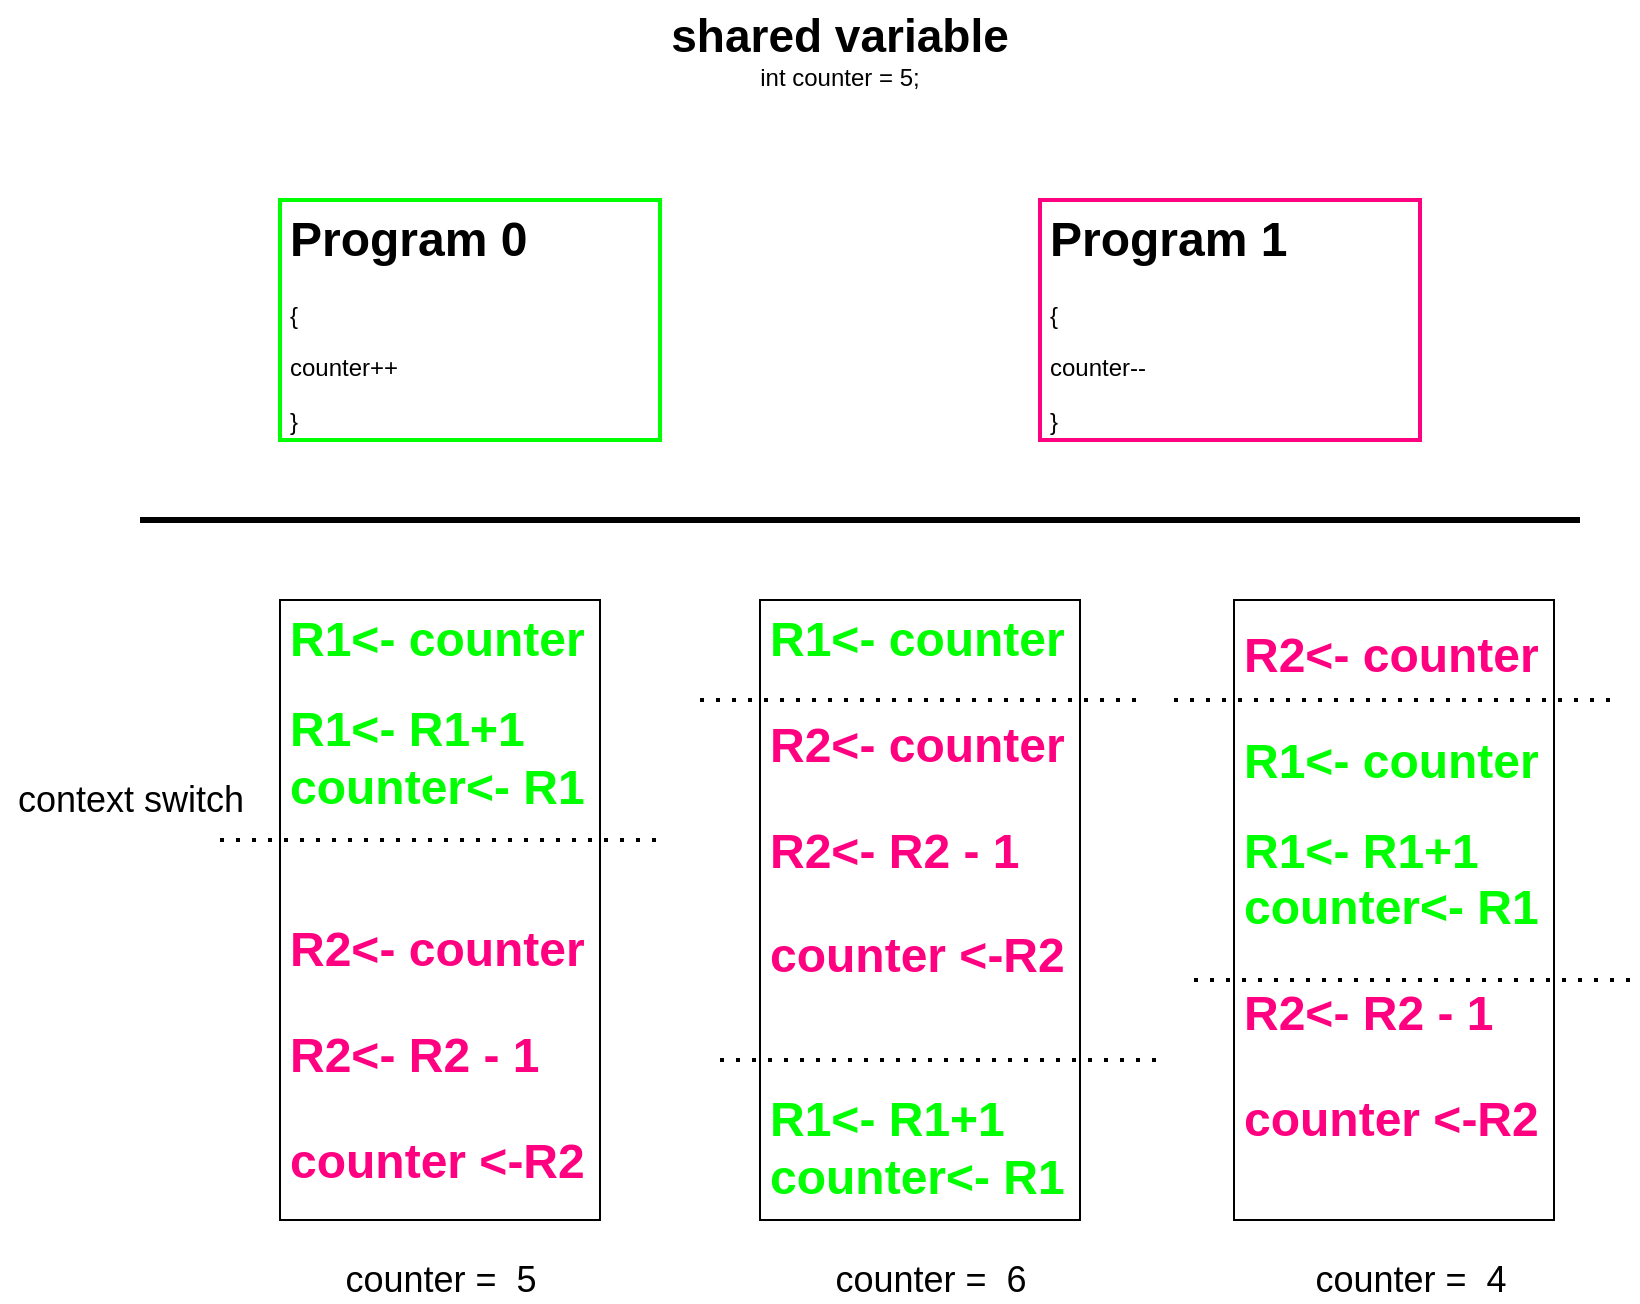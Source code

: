 <mxfile version="13.5.8" type="github">
  <diagram id="Qftj_Ea1jsQ4KlAfb1fA" name="Page-1">
    <mxGraphModel dx="2066" dy="1105" grid="1" gridSize="10" guides="1" tooltips="1" connect="1" arrows="1" fold="1" page="1" pageScale="1" pageWidth="827" pageHeight="1169" math="0" shadow="0">
      <root>
        <mxCell id="0" />
        <mxCell id="1" parent="0" />
        <mxCell id="xHG6-vlVzaJoteajogRv-1" value="&lt;h1&gt;Program 0&lt;/h1&gt;&lt;p&gt;{&lt;/p&gt;&lt;p&gt;counter++&lt;/p&gt;&lt;p&gt;}&lt;/p&gt;" style="text;html=1;fillColor=none;spacing=5;spacingTop=-20;whiteSpace=wrap;overflow=hidden;rounded=0;strokeColor=#00FF00;strokeWidth=2;" vertex="1" parent="1">
          <mxGeometry x="150" y="240" width="190" height="120" as="geometry" />
        </mxCell>
        <mxCell id="xHG6-vlVzaJoteajogRv-2" value="&lt;h1&gt;Program 1&lt;/h1&gt;&lt;p&gt;{&lt;/p&gt;&lt;p&gt;counter--&lt;/p&gt;&lt;p&gt;}&lt;/p&gt;" style="text;html=1;fillColor=none;spacing=5;spacingTop=-20;whiteSpace=wrap;overflow=hidden;rounded=0;strokeWidth=2;strokeColor=#FF0080;" vertex="1" parent="1">
          <mxGeometry x="530" y="240" width="190" height="120" as="geometry" />
        </mxCell>
        <mxCell id="xHG6-vlVzaJoteajogRv-3" value="&lt;font style=&quot;font-size: 23px&quot;&gt;&lt;b&gt;shared variable&lt;br&gt;&lt;/b&gt;&lt;/font&gt;int counter = 5;" style="text;html=1;strokeColor=none;fillColor=none;align=center;verticalAlign=middle;whiteSpace=wrap;rounded=0;" vertex="1" parent="1">
          <mxGeometry x="330" y="140" width="200" height="50" as="geometry" />
        </mxCell>
        <mxCell id="xHG6-vlVzaJoteajogRv-4" value="" style="endArrow=none;html=1;strokeWidth=3;" edge="1" parent="1">
          <mxGeometry width="50" height="50" relative="1" as="geometry">
            <mxPoint x="80" y="400" as="sourcePoint" />
            <mxPoint x="800" y="400" as="targetPoint" />
          </mxGeometry>
        </mxCell>
        <mxCell id="xHG6-vlVzaJoteajogRv-5" value="&lt;h1&gt;&lt;font color=&quot;#00ff00&quot;&gt;R1&amp;lt;- counter&lt;/font&gt;&lt;/h1&gt;&lt;div style=&quot;font-size: 24px&quot;&gt;&lt;b&gt;&lt;font color=&quot;#00ff00&quot;&gt;R1&amp;lt;- R1+1&lt;/font&gt;&lt;/b&gt;&lt;/div&gt;&lt;div style=&quot;font-size: 24px&quot;&gt;&lt;b&gt;&lt;font color=&quot;#00ff00&quot;&gt;counter&amp;lt;- R1&lt;/font&gt;&lt;/b&gt;&lt;/div&gt;&lt;div style=&quot;font-size: 24px&quot;&gt;&lt;b&gt;&lt;br&gt;&lt;/b&gt;&lt;/div&gt;&lt;p style=&quot;font-size: 24px&quot;&gt;&lt;b&gt;&lt;font color=&quot;#ff0080&quot;&gt;R2&amp;lt;- counter&lt;/font&gt;&lt;/b&gt;&lt;/p&gt;&lt;p style=&quot;font-size: 24px&quot;&gt;&lt;b&gt;&lt;font color=&quot;#ff0080&quot;&gt;R2&amp;lt;- R2 - 1&lt;/font&gt;&lt;/b&gt;&lt;/p&gt;&lt;p style=&quot;font-size: 24px&quot;&gt;&lt;b&gt;&lt;font color=&quot;#ff0080&quot;&gt;counter &amp;lt;-R2&lt;/font&gt;&lt;/b&gt;&lt;/p&gt;&lt;p style=&quot;font-size: 24px&quot;&gt;&lt;b&gt;&lt;br&gt;&lt;/b&gt;&lt;/p&gt;" style="text;html=1;fillColor=none;spacing=5;spacingTop=-20;whiteSpace=wrap;overflow=hidden;rounded=0;strokeColor=#000000;" vertex="1" parent="1">
          <mxGeometry x="150" y="440" width="160" height="310" as="geometry" />
        </mxCell>
        <mxCell id="xHG6-vlVzaJoteajogRv-6" value="" style="endArrow=none;dashed=1;html=1;dashPattern=1 3;strokeWidth=2;" edge="1" parent="1">
          <mxGeometry width="50" height="50" relative="1" as="geometry">
            <mxPoint x="120" y="560" as="sourcePoint" />
            <mxPoint x="340" y="560" as="targetPoint" />
          </mxGeometry>
        </mxCell>
        <mxCell id="xHG6-vlVzaJoteajogRv-7" value="&lt;h1&gt;&lt;font color=&quot;#00ff00&quot;&gt;R1&amp;lt;- counter&lt;/font&gt;&lt;/h1&gt;&lt;div style=&quot;font-size: 24px&quot;&gt;&lt;p&gt;&lt;b&gt;&lt;font color=&quot;#ff0080&quot;&gt;R2&amp;lt;- counter&lt;/font&gt;&lt;/b&gt;&lt;/p&gt;&lt;p&gt;&lt;b&gt;&lt;font color=&quot;#ff0080&quot;&gt;R2&amp;lt;- R2 - 1&lt;/font&gt;&lt;/b&gt;&lt;/p&gt;&lt;p&gt;&lt;b&gt;&lt;font color=&quot;#ff0080&quot;&gt;counter &amp;lt;-R2&lt;/font&gt;&lt;/b&gt;&lt;/p&gt;&lt;div&gt;&lt;b&gt;&lt;font color=&quot;#ff0080&quot;&gt;&lt;br&gt;&lt;/font&gt;&lt;/b&gt;&lt;/div&gt;&lt;/div&gt;&lt;div style=&quot;font-size: 24px&quot;&gt;&lt;b&gt;&lt;font color=&quot;#00ff00&quot;&gt;R1&amp;lt;- R1+1&lt;/font&gt;&lt;/b&gt;&lt;/div&gt;&lt;div style=&quot;font-size: 24px&quot;&gt;&lt;b&gt;&lt;font color=&quot;#00ff00&quot;&gt;counter&amp;lt;- R1&lt;/font&gt;&lt;/b&gt;&lt;/div&gt;&lt;div style=&quot;font-size: 24px&quot;&gt;&lt;b&gt;&lt;br&gt;&lt;/b&gt;&lt;/div&gt;&lt;p style=&quot;font-size: 24px&quot;&gt;&lt;br&gt;&lt;/p&gt;" style="text;html=1;fillColor=none;spacing=5;spacingTop=-20;whiteSpace=wrap;overflow=hidden;rounded=0;strokeColor=#000000;" vertex="1" parent="1">
          <mxGeometry x="390" y="440" width="160" height="310" as="geometry" />
        </mxCell>
        <mxCell id="xHG6-vlVzaJoteajogRv-8" value="" style="endArrow=none;dashed=1;html=1;dashPattern=1 3;strokeWidth=2;" edge="1" parent="1">
          <mxGeometry width="50" height="50" relative="1" as="geometry">
            <mxPoint x="360" y="490" as="sourcePoint" />
            <mxPoint x="580" y="490" as="targetPoint" />
          </mxGeometry>
        </mxCell>
        <mxCell id="xHG6-vlVzaJoteajogRv-9" value="" style="endArrow=none;dashed=1;html=1;dashPattern=1 3;strokeWidth=2;" edge="1" parent="1">
          <mxGeometry width="50" height="50" relative="1" as="geometry">
            <mxPoint x="370" y="670" as="sourcePoint" />
            <mxPoint x="590" y="670" as="targetPoint" />
          </mxGeometry>
        </mxCell>
        <mxCell id="xHG6-vlVzaJoteajogRv-10" value="&lt;h1&gt;&lt;p style=&quot;font-weight: 400&quot;&gt;&lt;b&gt;&lt;font color=&quot;#ff0080&quot;&gt;R2&amp;lt;- counter&lt;/font&gt;&lt;/b&gt;&lt;/p&gt;&lt;/h1&gt;&lt;h1&gt;&lt;font color=&quot;#00ff00&quot;&gt;R1&amp;lt;- counter&lt;/font&gt;&lt;/h1&gt;&lt;div&gt;&lt;div style=&quot;font-size: 24px&quot;&gt;&lt;b&gt;&lt;font color=&quot;#00ff00&quot;&gt;R1&amp;lt;- R1+1&lt;/font&gt;&lt;/b&gt;&lt;/div&gt;&lt;div style=&quot;font-size: 24px&quot;&gt;&lt;b&gt;&lt;font color=&quot;#00ff00&quot;&gt;counter&amp;lt;- R1&lt;/font&gt;&lt;/b&gt;&lt;/div&gt;&lt;/div&gt;&lt;div style=&quot;font-size: 24px&quot;&gt;&lt;p&gt;&lt;b&gt;&lt;font color=&quot;#ff0080&quot;&gt;R2&amp;lt;- R2 - 1&lt;/font&gt;&lt;/b&gt;&lt;br&gt;&lt;/p&gt;&lt;p&gt;&lt;b&gt;&lt;font color=&quot;#ff0080&quot;&gt;counter &amp;lt;-R2&lt;/font&gt;&lt;/b&gt;&lt;/p&gt;&lt;div&gt;&lt;b&gt;&lt;font color=&quot;#ff0080&quot;&gt;&lt;br&gt;&lt;/font&gt;&lt;/b&gt;&lt;/div&gt;&lt;/div&gt;&lt;div style=&quot;font-size: 24px&quot;&gt;&lt;br&gt;&lt;/div&gt;&lt;div style=&quot;font-size: 24px&quot;&gt;&lt;b&gt;&lt;br&gt;&lt;/b&gt;&lt;/div&gt;&lt;p style=&quot;font-size: 24px&quot;&gt;&lt;br&gt;&lt;/p&gt;" style="text;html=1;fillColor=none;spacing=5;spacingTop=-20;whiteSpace=wrap;overflow=hidden;rounded=0;strokeColor=#000000;" vertex="1" parent="1">
          <mxGeometry x="627" y="440" width="160" height="310" as="geometry" />
        </mxCell>
        <mxCell id="xHG6-vlVzaJoteajogRv-11" value="" style="endArrow=none;dashed=1;html=1;dashPattern=1 3;strokeWidth=2;" edge="1" parent="1">
          <mxGeometry width="50" height="50" relative="1" as="geometry">
            <mxPoint x="597" y="490" as="sourcePoint" />
            <mxPoint x="817" y="490" as="targetPoint" />
          </mxGeometry>
        </mxCell>
        <mxCell id="xHG6-vlVzaJoteajogRv-12" value="" style="endArrow=none;dashed=1;html=1;dashPattern=1 3;strokeWidth=2;" edge="1" parent="1">
          <mxGeometry width="50" height="50" relative="1" as="geometry">
            <mxPoint x="607" y="630" as="sourcePoint" />
            <mxPoint x="827" y="630" as="targetPoint" />
          </mxGeometry>
        </mxCell>
        <mxCell id="xHG6-vlVzaJoteajogRv-13" value="&lt;font style=&quot;font-size: 18px&quot;&gt;context switch&lt;/font&gt;" style="text;html=1;align=center;verticalAlign=middle;resizable=0;points=[];autosize=1;" vertex="1" parent="1">
          <mxGeometry x="10" y="530" width="130" height="20" as="geometry" />
        </mxCell>
        <mxCell id="xHG6-vlVzaJoteajogRv-14" value="&lt;font style=&quot;font-size: 18px&quot;&gt;counter =&amp;nbsp; 5&lt;/font&gt;" style="text;html=1;align=center;verticalAlign=middle;resizable=0;points=[];autosize=1;" vertex="1" parent="1">
          <mxGeometry x="175" y="770" width="110" height="20" as="geometry" />
        </mxCell>
        <mxCell id="xHG6-vlVzaJoteajogRv-15" value="&lt;font style=&quot;font-size: 18px&quot;&gt;counter =&amp;nbsp; 6&lt;/font&gt;" style="text;html=1;align=center;verticalAlign=middle;resizable=0;points=[];autosize=1;" vertex="1" parent="1">
          <mxGeometry x="420" y="770" width="110" height="20" as="geometry" />
        </mxCell>
        <mxCell id="xHG6-vlVzaJoteajogRv-16" value="&lt;font style=&quot;font-size: 18px&quot;&gt;counter =&amp;nbsp; 4&lt;/font&gt;" style="text;html=1;align=center;verticalAlign=middle;resizable=0;points=[];autosize=1;" vertex="1" parent="1">
          <mxGeometry x="660" y="770" width="110" height="20" as="geometry" />
        </mxCell>
      </root>
    </mxGraphModel>
  </diagram>
</mxfile>

